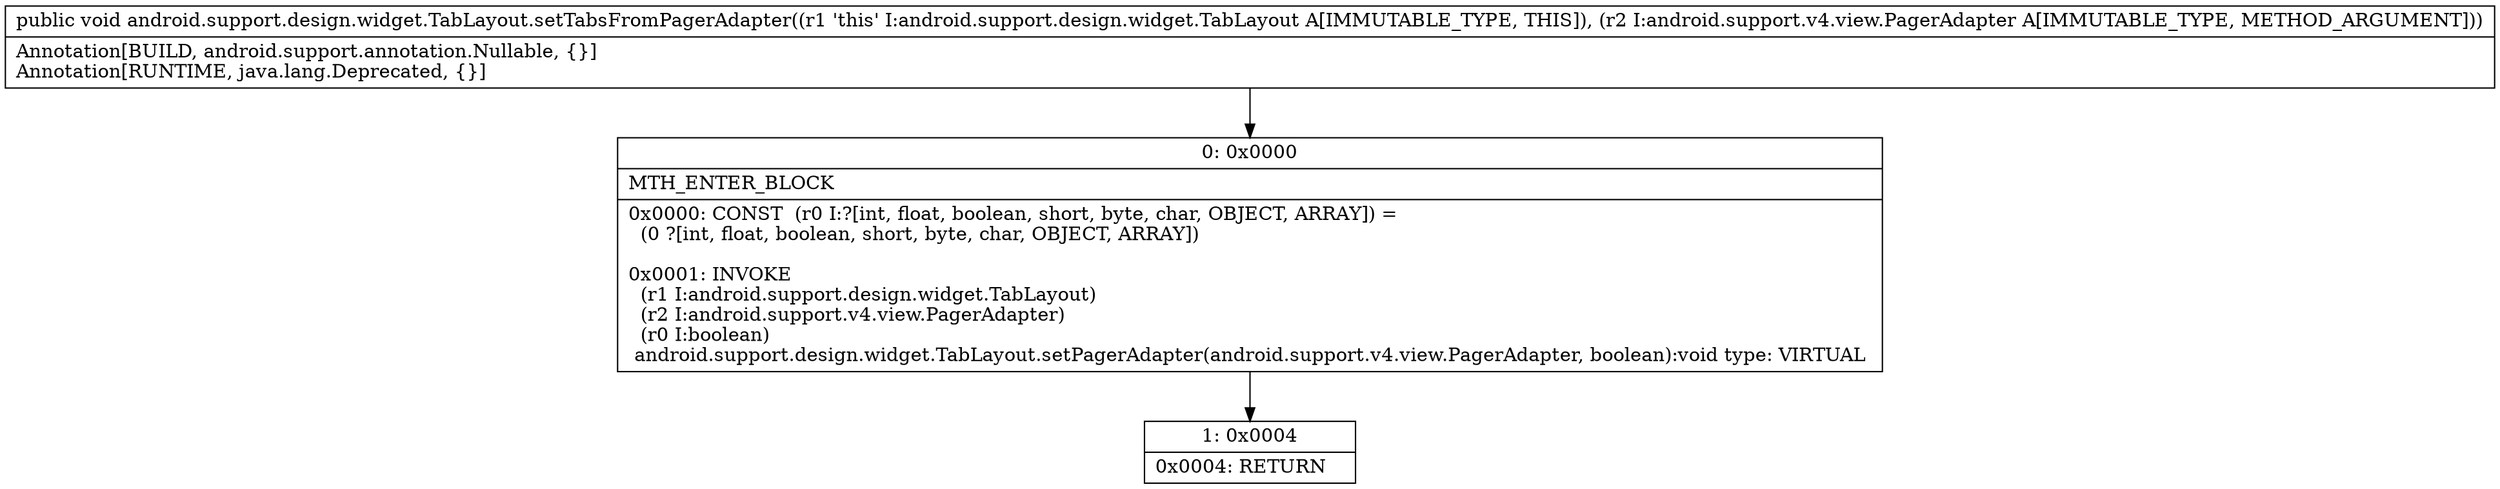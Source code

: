 digraph "CFG forandroid.support.design.widget.TabLayout.setTabsFromPagerAdapter(Landroid\/support\/v4\/view\/PagerAdapter;)V" {
Node_0 [shape=record,label="{0\:\ 0x0000|MTH_ENTER_BLOCK\l|0x0000: CONST  (r0 I:?[int, float, boolean, short, byte, char, OBJECT, ARRAY]) = \l  (0 ?[int, float, boolean, short, byte, char, OBJECT, ARRAY])\l \l0x0001: INVOKE  \l  (r1 I:android.support.design.widget.TabLayout)\l  (r2 I:android.support.v4.view.PagerAdapter)\l  (r0 I:boolean)\l android.support.design.widget.TabLayout.setPagerAdapter(android.support.v4.view.PagerAdapter, boolean):void type: VIRTUAL \l}"];
Node_1 [shape=record,label="{1\:\ 0x0004|0x0004: RETURN   \l}"];
MethodNode[shape=record,label="{public void android.support.design.widget.TabLayout.setTabsFromPagerAdapter((r1 'this' I:android.support.design.widget.TabLayout A[IMMUTABLE_TYPE, THIS]), (r2 I:android.support.v4.view.PagerAdapter A[IMMUTABLE_TYPE, METHOD_ARGUMENT]))  | Annotation[BUILD, android.support.annotation.Nullable, \{\}]\lAnnotation[RUNTIME, java.lang.Deprecated, \{\}]\l}"];
MethodNode -> Node_0;
Node_0 -> Node_1;
}

